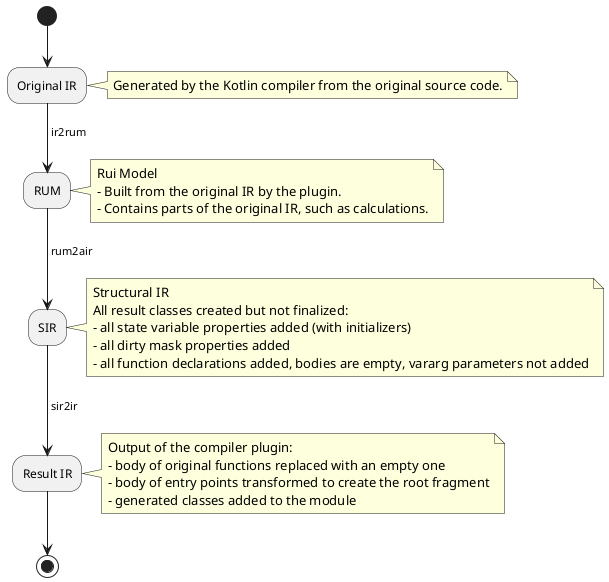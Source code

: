 @startuml
(*) --> "Original IR"
note right: Generated by the Kotlin compiler from the original source code.
--> [ ir2rum] RUM
note right
Rui Model
- Built from the original IR by the plugin.
- Contains parts of the original IR, such as calculations.
end note
--> [ rum2air] "SIR"
note right
Structural IR
All result classes created but not finalized:
- all state variable properties added (with initializers)
- all dirty mask properties added
- all function declarations added, bodies are empty, vararg parameters not added
end note
--> [ sir2ir] "Result IR"
note right
Output of the compiler plugin:
- body of original functions replaced with an empty one
- body of entry points transformed to create the root fragment
- generated classes added to the module
end note
--> (*)
@enduml
